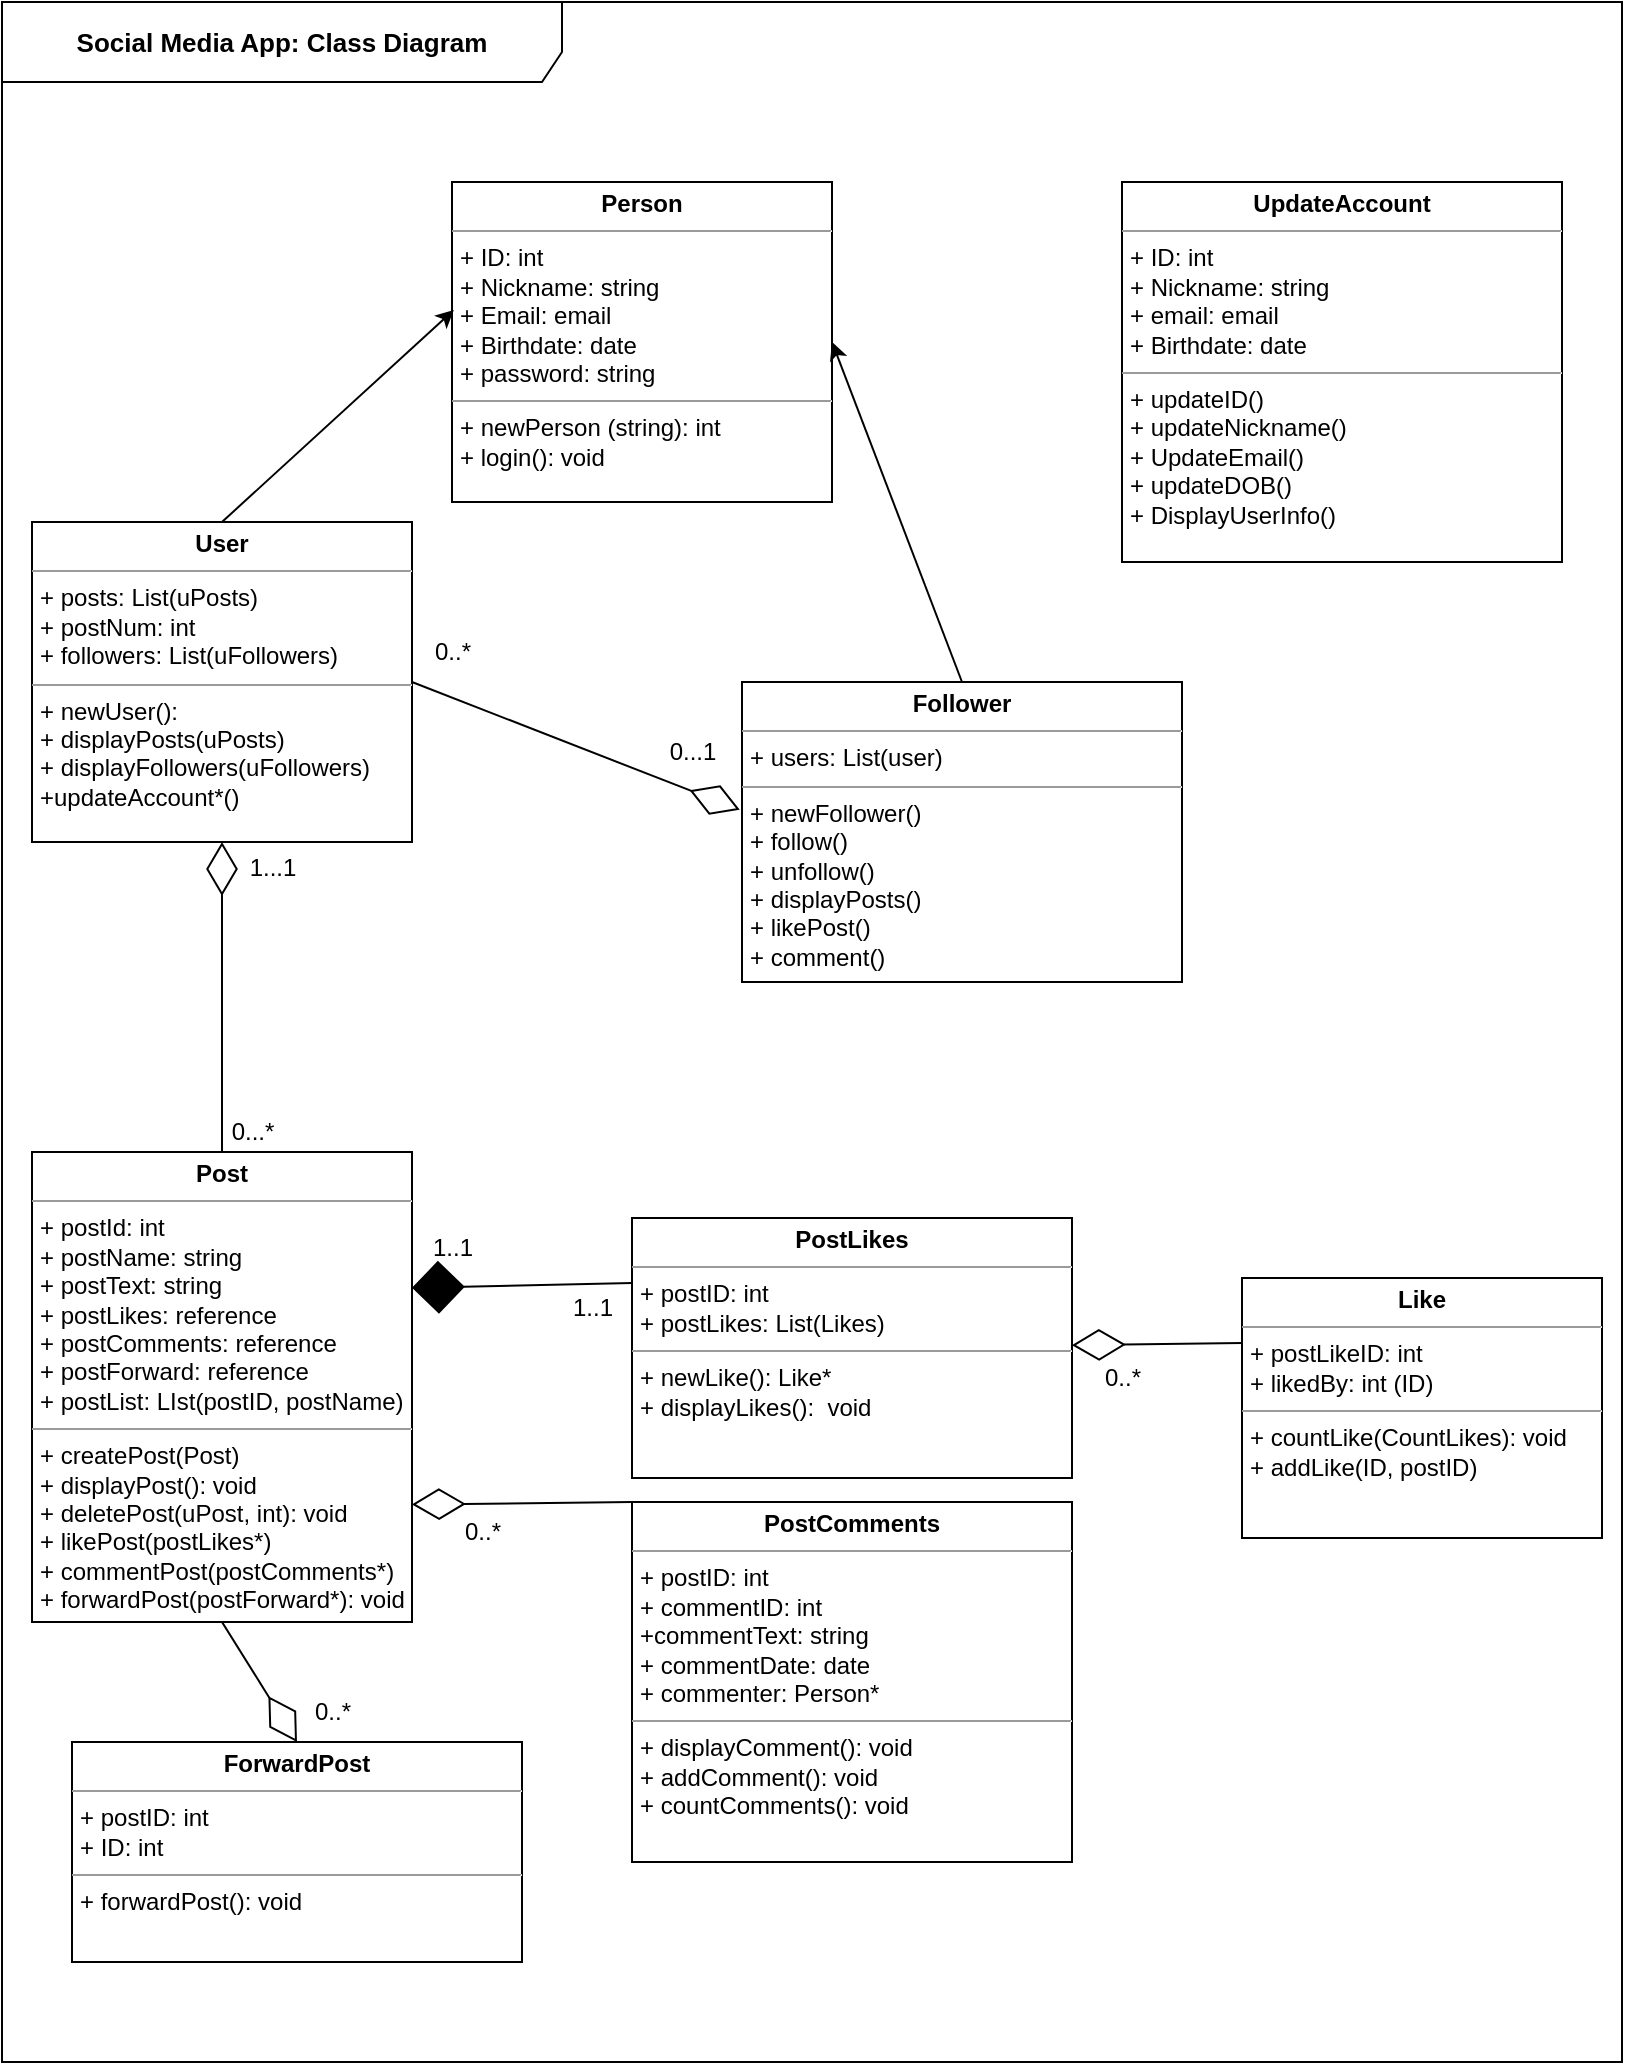 <mxfile version="22.0.8" type="device">
  <diagram id="C5RBs43oDa-KdzZeNtuy" name="Page-1">
    <mxGraphModel dx="979" dy="968" grid="1" gridSize="10" guides="1" tooltips="1" connect="1" arrows="1" fold="1" page="1" pageScale="1" pageWidth="827" pageHeight="1169" math="0" shadow="0">
      <root>
        <mxCell id="WIyWlLk6GJQsqaUBKTNV-0" />
        <mxCell id="WIyWlLk6GJQsqaUBKTNV-1" parent="WIyWlLk6GJQsqaUBKTNV-0" />
        <mxCell id="pRhymuDdqx_vWVnrECU4-6" value="&lt;p style=&quot;margin:0px;margin-top:4px;text-align:center;&quot;&gt;&lt;b&gt;Person&lt;/b&gt;&lt;/p&gt;&lt;hr size=&quot;1&quot;&gt;&lt;p style=&quot;margin:0px;margin-left:4px;&quot;&gt;+ ID: int&lt;br&gt;+ Nickname: string&lt;/p&gt;&lt;p style=&quot;margin:0px;margin-left:4px;&quot;&gt;+ Email: email&lt;/p&gt;&lt;p style=&quot;margin:0px;margin-left:4px;&quot;&gt;+ Birthdate: date&lt;/p&gt;&lt;p style=&quot;margin:0px;margin-left:4px;&quot;&gt;+ password: string&lt;/p&gt;&lt;hr size=&quot;1&quot;&gt;&lt;p style=&quot;margin:0px;margin-left:4px;&quot;&gt;+ newPerson (string): int&lt;/p&gt;&lt;p style=&quot;margin:0px;margin-left:4px;&quot;&gt;+ login(): void&lt;/p&gt;" style="verticalAlign=top;align=left;overflow=fill;fontSize=12;fontFamily=Helvetica;html=1;whiteSpace=wrap;" vertex="1" parent="WIyWlLk6GJQsqaUBKTNV-1">
          <mxGeometry x="225" y="90" width="190" height="160" as="geometry" />
        </mxCell>
        <mxCell id="pRhymuDdqx_vWVnrECU4-7" value="&lt;b&gt;&lt;font style=&quot;font-size: 13px;&quot;&gt;Social Media App: Class Diagram&lt;/font&gt;&lt;/b&gt;" style="shape=umlFrame;whiteSpace=wrap;html=1;pointerEvents=0;width=280;height=40;" vertex="1" parent="WIyWlLk6GJQsqaUBKTNV-1">
          <mxGeometry width="810" height="1030" as="geometry" />
        </mxCell>
        <mxCell id="pRhymuDdqx_vWVnrECU4-8" value="&lt;p style=&quot;margin:0px;margin-top:4px;text-align:center;&quot;&gt;&lt;b&gt;User&lt;/b&gt;&lt;/p&gt;&lt;hr size=&quot;1&quot;&gt;&lt;p style=&quot;margin:0px;margin-left:4px;&quot;&gt;+ posts: List(uPosts)&lt;/p&gt;&lt;p style=&quot;margin:0px;margin-left:4px;&quot;&gt;+ postNum: int&lt;/p&gt;&lt;p style=&quot;margin:0px;margin-left:4px;&quot;&gt;+ followers: List(uFollowers)&lt;/p&gt;&lt;hr size=&quot;1&quot;&gt;&lt;p style=&quot;margin:0px;margin-left:4px;&quot;&gt;+ newUser():&amp;nbsp;&lt;/p&gt;&lt;p style=&quot;margin:0px;margin-left:4px;&quot;&gt;+ displayPosts(uPosts)&lt;/p&gt;&lt;p style=&quot;margin:0px;margin-left:4px;&quot;&gt;+ displayFollowers(uFollowers)&lt;/p&gt;&lt;p style=&quot;margin:0px;margin-left:4px;&quot;&gt;+updateAccount*()&lt;/p&gt;" style="verticalAlign=top;align=left;overflow=fill;fontSize=12;fontFamily=Helvetica;html=1;whiteSpace=wrap;" vertex="1" parent="WIyWlLk6GJQsqaUBKTNV-1">
          <mxGeometry x="15" y="260" width="190" height="160" as="geometry" />
        </mxCell>
        <mxCell id="pRhymuDdqx_vWVnrECU4-9" style="rounded=0;orthogonalLoop=1;jettySize=auto;html=1;exitX=0.5;exitY=0;exitDx=0;exitDy=0;entryX=0.005;entryY=0.4;entryDx=0;entryDy=0;entryPerimeter=0;" edge="1" parent="WIyWlLk6GJQsqaUBKTNV-1" source="pRhymuDdqx_vWVnrECU4-8" target="pRhymuDdqx_vWVnrECU4-6">
          <mxGeometry relative="1" as="geometry" />
        </mxCell>
        <mxCell id="pRhymuDdqx_vWVnrECU4-12" style="rounded=0;orthogonalLoop=1;jettySize=auto;html=1;exitX=0.5;exitY=0;exitDx=0;exitDy=0;entryX=1;entryY=0.5;entryDx=0;entryDy=0;" edge="1" parent="WIyWlLk6GJQsqaUBKTNV-1" source="pRhymuDdqx_vWVnrECU4-10" target="pRhymuDdqx_vWVnrECU4-6">
          <mxGeometry relative="1" as="geometry" />
        </mxCell>
        <mxCell id="pRhymuDdqx_vWVnrECU4-10" value="&lt;p style=&quot;margin:0px;margin-top:4px;text-align:center;&quot;&gt;&lt;b&gt;Follower&lt;/b&gt;&lt;/p&gt;&lt;hr size=&quot;1&quot;&gt;&lt;p style=&quot;margin:0px;margin-left:4px;&quot;&gt;+ users: List(user)&lt;/p&gt;&lt;hr size=&quot;1&quot;&gt;&lt;p style=&quot;margin:0px;margin-left:4px;&quot;&gt;+ newFollower()&lt;/p&gt;&lt;p style=&quot;margin:0px;margin-left:4px;&quot;&gt;+ follow()&lt;/p&gt;&lt;p style=&quot;margin:0px;margin-left:4px;&quot;&gt;+ unfollow()&lt;/p&gt;&lt;p style=&quot;margin:0px;margin-left:4px;&quot;&gt;+ displayPosts()&lt;/p&gt;&lt;p style=&quot;margin:0px;margin-left:4px;&quot;&gt;+ likePost()&lt;/p&gt;&lt;p style=&quot;margin:0px;margin-left:4px;&quot;&gt;+ comment()&lt;/p&gt;" style="verticalAlign=top;align=left;overflow=fill;fontSize=12;fontFamily=Helvetica;html=1;whiteSpace=wrap;" vertex="1" parent="WIyWlLk6GJQsqaUBKTNV-1">
          <mxGeometry x="370" y="340" width="220" height="150" as="geometry" />
        </mxCell>
        <mxCell id="pRhymuDdqx_vWVnrECU4-14" value="" style="endArrow=diamondThin;endFill=0;endSize=24;html=1;rounded=0;exitX=1;exitY=0.5;exitDx=0;exitDy=0;entryX=-0.005;entryY=0.426;entryDx=0;entryDy=0;entryPerimeter=0;" edge="1" parent="WIyWlLk6GJQsqaUBKTNV-1" source="pRhymuDdqx_vWVnrECU4-8" target="pRhymuDdqx_vWVnrECU4-10">
          <mxGeometry width="160" relative="1" as="geometry">
            <mxPoint x="240" y="339.5" as="sourcePoint" />
            <mxPoint x="400" y="339.5" as="targetPoint" />
          </mxGeometry>
        </mxCell>
        <mxCell id="pRhymuDdqx_vWVnrECU4-15" value="0...1" style="text;html=1;align=center;verticalAlign=middle;resizable=0;points=[];autosize=1;strokeColor=none;fillColor=none;" vertex="1" parent="WIyWlLk6GJQsqaUBKTNV-1">
          <mxGeometry x="320" y="360" width="50" height="30" as="geometry" />
        </mxCell>
        <mxCell id="pRhymuDdqx_vWVnrECU4-16" value="&lt;p style=&quot;margin:0px;margin-top:4px;text-align:center;&quot;&gt;&lt;b&gt;Post&lt;/b&gt;&lt;/p&gt;&lt;hr size=&quot;1&quot;&gt;&lt;p style=&quot;margin:0px;margin-left:4px;&quot;&gt;+ postId: int&lt;/p&gt;&lt;p style=&quot;margin:0px;margin-left:4px;&quot;&gt;+ postName: string&lt;/p&gt;&lt;p style=&quot;margin:0px;margin-left:4px;&quot;&gt;+ postText: string&lt;/p&gt;&lt;p style=&quot;margin:0px;margin-left:4px;&quot;&gt;+ postLikes: reference&lt;/p&gt;&lt;p style=&quot;margin:0px;margin-left:4px;&quot;&gt;+ postComments: reference&lt;/p&gt;&lt;p style=&quot;margin:0px;margin-left:4px;&quot;&gt;+ postForward: reference&lt;/p&gt;&lt;p style=&quot;margin:0px;margin-left:4px;&quot;&gt;+ postList: LIst(postID, postName)&lt;/p&gt;&lt;hr size=&quot;1&quot;&gt;&lt;p style=&quot;margin:0px;margin-left:4px;&quot;&gt;+ createPost(Post)&lt;/p&gt;&lt;p style=&quot;margin:0px;margin-left:4px;&quot;&gt;+ displayPost(): void&lt;/p&gt;&lt;p style=&quot;margin:0px;margin-left:4px;&quot;&gt;+ deletePost(uPost, int): void&lt;/p&gt;&lt;p style=&quot;margin:0px;margin-left:4px;&quot;&gt;+ likePost(postLikes*)&lt;/p&gt;&lt;p style=&quot;margin:0px;margin-left:4px;&quot;&gt;+ commentPost(postComments*)&lt;/p&gt;&lt;p style=&quot;margin:0px;margin-left:4px;&quot;&gt;+ forwardPost(postForward*): void&lt;/p&gt;" style="verticalAlign=top;align=left;overflow=fill;fontSize=12;fontFamily=Helvetica;html=1;whiteSpace=wrap;" vertex="1" parent="WIyWlLk6GJQsqaUBKTNV-1">
          <mxGeometry x="15" y="575" width="190" height="235" as="geometry" />
        </mxCell>
        <mxCell id="pRhymuDdqx_vWVnrECU4-17" value="" style="endArrow=diamondThin;endFill=0;endSize=24;html=1;rounded=0;exitX=0.5;exitY=0;exitDx=0;exitDy=0;entryX=0.5;entryY=1;entryDx=0;entryDy=0;" edge="1" parent="WIyWlLk6GJQsqaUBKTNV-1" source="pRhymuDdqx_vWVnrECU4-16" target="pRhymuDdqx_vWVnrECU4-8">
          <mxGeometry width="160" relative="1" as="geometry">
            <mxPoint x="165" y="440" as="sourcePoint" />
            <mxPoint x="325" y="440" as="targetPoint" />
          </mxGeometry>
        </mxCell>
        <mxCell id="pRhymuDdqx_vWVnrECU4-18" value="1...1" style="text;html=1;align=center;verticalAlign=middle;resizable=0;points=[];autosize=1;strokeColor=none;fillColor=none;" vertex="1" parent="WIyWlLk6GJQsqaUBKTNV-1">
          <mxGeometry x="110" y="418" width="50" height="30" as="geometry" />
        </mxCell>
        <mxCell id="pRhymuDdqx_vWVnrECU4-19" value="0...*" style="text;html=1;align=center;verticalAlign=middle;resizable=0;points=[];autosize=1;strokeColor=none;fillColor=none;" vertex="1" parent="WIyWlLk6GJQsqaUBKTNV-1">
          <mxGeometry x="105" y="550" width="40" height="30" as="geometry" />
        </mxCell>
        <mxCell id="pRhymuDdqx_vWVnrECU4-20" value="&lt;p style=&quot;margin:0px;margin-top:4px;text-align:center;&quot;&gt;&lt;b&gt;PostLikes&lt;/b&gt;&lt;/p&gt;&lt;hr size=&quot;1&quot;&gt;&lt;p style=&quot;margin:0px;margin-left:4px;&quot;&gt;+ postID: int&lt;/p&gt;&lt;p style=&quot;margin:0px;margin-left:4px;&quot;&gt;+ postLikes: List(Likes)&lt;/p&gt;&lt;hr size=&quot;1&quot;&gt;&lt;p style=&quot;margin:0px;margin-left:4px;&quot;&gt;+ newLike(): Like*&lt;/p&gt;&lt;p style=&quot;margin:0px;margin-left:4px;&quot;&gt;+ displayLikes():&amp;nbsp; void&lt;/p&gt;" style="verticalAlign=top;align=left;overflow=fill;fontSize=12;fontFamily=Helvetica;html=1;whiteSpace=wrap;" vertex="1" parent="WIyWlLk6GJQsqaUBKTNV-1">
          <mxGeometry x="315" y="608" width="220" height="130" as="geometry" />
        </mxCell>
        <mxCell id="pRhymuDdqx_vWVnrECU4-21" value="" style="endArrow=diamond;endFill=1;endSize=24;html=1;rounded=0;entryX=1;entryY=0.289;entryDx=0;entryDy=0;entryPerimeter=0;exitX=0;exitY=0.25;exitDx=0;exitDy=0;" edge="1" parent="WIyWlLk6GJQsqaUBKTNV-1" source="pRhymuDdqx_vWVnrECU4-20" target="pRhymuDdqx_vWVnrECU4-16">
          <mxGeometry width="160" relative="1" as="geometry">
            <mxPoint x="240" y="900" as="sourcePoint" />
            <mxPoint x="400" y="900" as="targetPoint" />
          </mxGeometry>
        </mxCell>
        <mxCell id="pRhymuDdqx_vWVnrECU4-22" value="1..1" style="text;html=1;align=center;verticalAlign=middle;resizable=0;points=[];autosize=1;strokeColor=none;fillColor=none;" vertex="1" parent="WIyWlLk6GJQsqaUBKTNV-1">
          <mxGeometry x="275" y="638" width="40" height="30" as="geometry" />
        </mxCell>
        <mxCell id="pRhymuDdqx_vWVnrECU4-23" value="1..1" style="text;html=1;align=center;verticalAlign=middle;resizable=0;points=[];autosize=1;strokeColor=none;fillColor=none;" vertex="1" parent="WIyWlLk6GJQsqaUBKTNV-1">
          <mxGeometry x="205" y="608" width="40" height="30" as="geometry" />
        </mxCell>
        <mxCell id="pRhymuDdqx_vWVnrECU4-26" value="&lt;p style=&quot;margin:0px;margin-top:4px;text-align:center;&quot;&gt;&lt;b&gt;Like&lt;/b&gt;&lt;/p&gt;&lt;hr size=&quot;1&quot;&gt;&lt;p style=&quot;margin:0px;margin-left:4px;&quot;&gt;+ postLikeID: int&lt;/p&gt;&lt;p style=&quot;margin:0px;margin-left:4px;&quot;&gt;+ likedBy: int (ID)&lt;/p&gt;&lt;hr size=&quot;1&quot;&gt;&lt;p style=&quot;margin:0px;margin-left:4px;&quot;&gt;+ countLike(CountLikes): void&lt;/p&gt;&lt;p style=&quot;margin:0px;margin-left:4px;&quot;&gt;+ addLike(ID, postID)&lt;/p&gt;" style="verticalAlign=top;align=left;overflow=fill;fontSize=12;fontFamily=Helvetica;html=1;whiteSpace=wrap;" vertex="1" parent="WIyWlLk6GJQsqaUBKTNV-1">
          <mxGeometry x="620" y="638" width="180" height="130" as="geometry" />
        </mxCell>
        <mxCell id="pRhymuDdqx_vWVnrECU4-27" value="0..*" style="text;html=1;align=center;verticalAlign=middle;resizable=0;points=[];autosize=1;strokeColor=none;fillColor=none;" vertex="1" parent="WIyWlLk6GJQsqaUBKTNV-1">
          <mxGeometry x="205" y="310" width="40" height="30" as="geometry" />
        </mxCell>
        <mxCell id="pRhymuDdqx_vWVnrECU4-28" value="" style="endArrow=diamondThin;endFill=0;endSize=24;html=1;rounded=0;exitX=0;exitY=0.25;exitDx=0;exitDy=0;" edge="1" parent="WIyWlLk6GJQsqaUBKTNV-1" source="pRhymuDdqx_vWVnrECU4-26" target="pRhymuDdqx_vWVnrECU4-20">
          <mxGeometry width="160" relative="1" as="geometry">
            <mxPoint x="620" y="685" as="sourcePoint" />
            <mxPoint x="295" y="640" as="targetPoint" />
          </mxGeometry>
        </mxCell>
        <mxCell id="pRhymuDdqx_vWVnrECU4-30" value="0..*" style="text;html=1;align=center;verticalAlign=middle;resizable=0;points=[];autosize=1;strokeColor=none;fillColor=none;" vertex="1" parent="WIyWlLk6GJQsqaUBKTNV-1">
          <mxGeometry x="540" y="672.5" width="40" height="30" as="geometry" />
        </mxCell>
        <mxCell id="pRhymuDdqx_vWVnrECU4-32" value="&lt;p style=&quot;margin:0px;margin-top:4px;text-align:center;&quot;&gt;&lt;b&gt;UpdateAccount&lt;/b&gt;&lt;/p&gt;&lt;hr size=&quot;1&quot;&gt;&lt;p style=&quot;margin:0px;margin-left:4px;&quot;&gt;+ ID: int&lt;/p&gt;&lt;p style=&quot;margin:0px;margin-left:4px;&quot;&gt;+ Nickname: string&lt;/p&gt;&lt;p style=&quot;margin:0px;margin-left:4px;&quot;&gt;+ email: email&lt;/p&gt;&lt;p style=&quot;margin:0px;margin-left:4px;&quot;&gt;+ Birthdate: date&lt;/p&gt;&lt;hr size=&quot;1&quot;&gt;&lt;p style=&quot;margin:0px;margin-left:4px;&quot;&gt;+ updateID()&lt;/p&gt;&lt;p style=&quot;margin:0px;margin-left:4px;&quot;&gt;+ updateNickname()&lt;/p&gt;&lt;p style=&quot;margin:0px;margin-left:4px;&quot;&gt;+ UpdateEmail()&lt;/p&gt;&lt;p style=&quot;margin:0px;margin-left:4px;&quot;&gt;+ updateDOB()&lt;/p&gt;&lt;p style=&quot;margin:0px;margin-left:4px;&quot;&gt;+ DisplayUserInfo()&lt;/p&gt;" style="verticalAlign=top;align=left;overflow=fill;fontSize=12;fontFamily=Helvetica;html=1;whiteSpace=wrap;" vertex="1" parent="WIyWlLk6GJQsqaUBKTNV-1">
          <mxGeometry x="560" y="90" width="220" height="190" as="geometry" />
        </mxCell>
        <mxCell id="pRhymuDdqx_vWVnrECU4-33" value="&lt;p style=&quot;margin:0px;margin-top:4px;text-align:center;&quot;&gt;&lt;b&gt;PostComments&lt;/b&gt;&lt;/p&gt;&lt;hr size=&quot;1&quot;&gt;&lt;p style=&quot;margin:0px;margin-left:4px;&quot;&gt;+ postID: int&lt;/p&gt;&lt;p style=&quot;margin:0px;margin-left:4px;&quot;&gt;+ commentID: int&lt;/p&gt;&lt;p style=&quot;margin:0px;margin-left:4px;&quot;&gt;+commentText: string&lt;/p&gt;&lt;p style=&quot;margin:0px;margin-left:4px;&quot;&gt;+ commentDate: date&lt;/p&gt;&lt;p style=&quot;margin:0px;margin-left:4px;&quot;&gt;+ commenter: Person*&lt;/p&gt;&lt;hr size=&quot;1&quot;&gt;&lt;p style=&quot;margin:0px;margin-left:4px;&quot;&gt;+ displayComment(): void&lt;/p&gt;&lt;p style=&quot;margin:0px;margin-left:4px;&quot;&gt;+ addComment(): void&lt;/p&gt;&lt;p style=&quot;margin:0px;margin-left:4px;&quot;&gt;+ countComments(): void&lt;/p&gt;" style="verticalAlign=top;align=left;overflow=fill;fontSize=12;fontFamily=Helvetica;html=1;whiteSpace=wrap;" vertex="1" parent="WIyWlLk6GJQsqaUBKTNV-1">
          <mxGeometry x="315" y="750" width="220" height="180" as="geometry" />
        </mxCell>
        <mxCell id="pRhymuDdqx_vWVnrECU4-41" value="" style="endArrow=diamondThin;endFill=0;endSize=24;html=1;rounded=0;exitX=0;exitY=0;exitDx=0;exitDy=0;entryX=1;entryY=0.75;entryDx=0;entryDy=0;" edge="1" parent="WIyWlLk6GJQsqaUBKTNV-1" source="pRhymuDdqx_vWVnrECU4-33" target="pRhymuDdqx_vWVnrECU4-16">
          <mxGeometry width="160" relative="1" as="geometry">
            <mxPoint x="315" y="754.25" as="sourcePoint" />
            <mxPoint x="205" y="738" as="targetPoint" />
          </mxGeometry>
        </mxCell>
        <mxCell id="pRhymuDdqx_vWVnrECU4-42" value="0..*" style="text;html=1;align=center;verticalAlign=middle;resizable=0;points=[];autosize=1;strokeColor=none;fillColor=none;" vertex="1" parent="WIyWlLk6GJQsqaUBKTNV-1">
          <mxGeometry x="220" y="750" width="40" height="30" as="geometry" />
        </mxCell>
        <mxCell id="pRhymuDdqx_vWVnrECU4-43" value="&lt;p style=&quot;margin:0px;margin-top:4px;text-align:center;&quot;&gt;&lt;b&gt;ForwardPost&lt;/b&gt;&lt;/p&gt;&lt;hr size=&quot;1&quot;&gt;&lt;p style=&quot;margin:0px;margin-left:4px;&quot;&gt;+ postID: int&lt;/p&gt;&lt;p style=&quot;margin:0px;margin-left:4px;&quot;&gt;+ ID: int&lt;/p&gt;&lt;hr size=&quot;1&quot;&gt;&lt;p style=&quot;margin:0px;margin-left:4px;&quot;&gt;+ forwardPost(): void&lt;/p&gt;" style="verticalAlign=top;align=left;overflow=fill;fontSize=12;fontFamily=Helvetica;html=1;whiteSpace=wrap;" vertex="1" parent="WIyWlLk6GJQsqaUBKTNV-1">
          <mxGeometry x="35" y="870" width="225" height="110" as="geometry" />
        </mxCell>
        <mxCell id="pRhymuDdqx_vWVnrECU4-45" value="" style="endArrow=diamondThin;endFill=0;endSize=24;html=1;rounded=0;entryX=0.5;entryY=0;entryDx=0;entryDy=0;exitX=0.5;exitY=1;exitDx=0;exitDy=0;" edge="1" parent="WIyWlLk6GJQsqaUBKTNV-1" source="pRhymuDdqx_vWVnrECU4-16" target="pRhymuDdqx_vWVnrECU4-43">
          <mxGeometry width="160" relative="1" as="geometry">
            <mxPoint x="200" y="560" as="sourcePoint" />
            <mxPoint x="360" y="560" as="targetPoint" />
          </mxGeometry>
        </mxCell>
        <mxCell id="pRhymuDdqx_vWVnrECU4-46" value="0..*" style="text;html=1;align=center;verticalAlign=middle;resizable=0;points=[];autosize=1;strokeColor=none;fillColor=none;" vertex="1" parent="WIyWlLk6GJQsqaUBKTNV-1">
          <mxGeometry x="145" y="840" width="40" height="30" as="geometry" />
        </mxCell>
      </root>
    </mxGraphModel>
  </diagram>
</mxfile>

